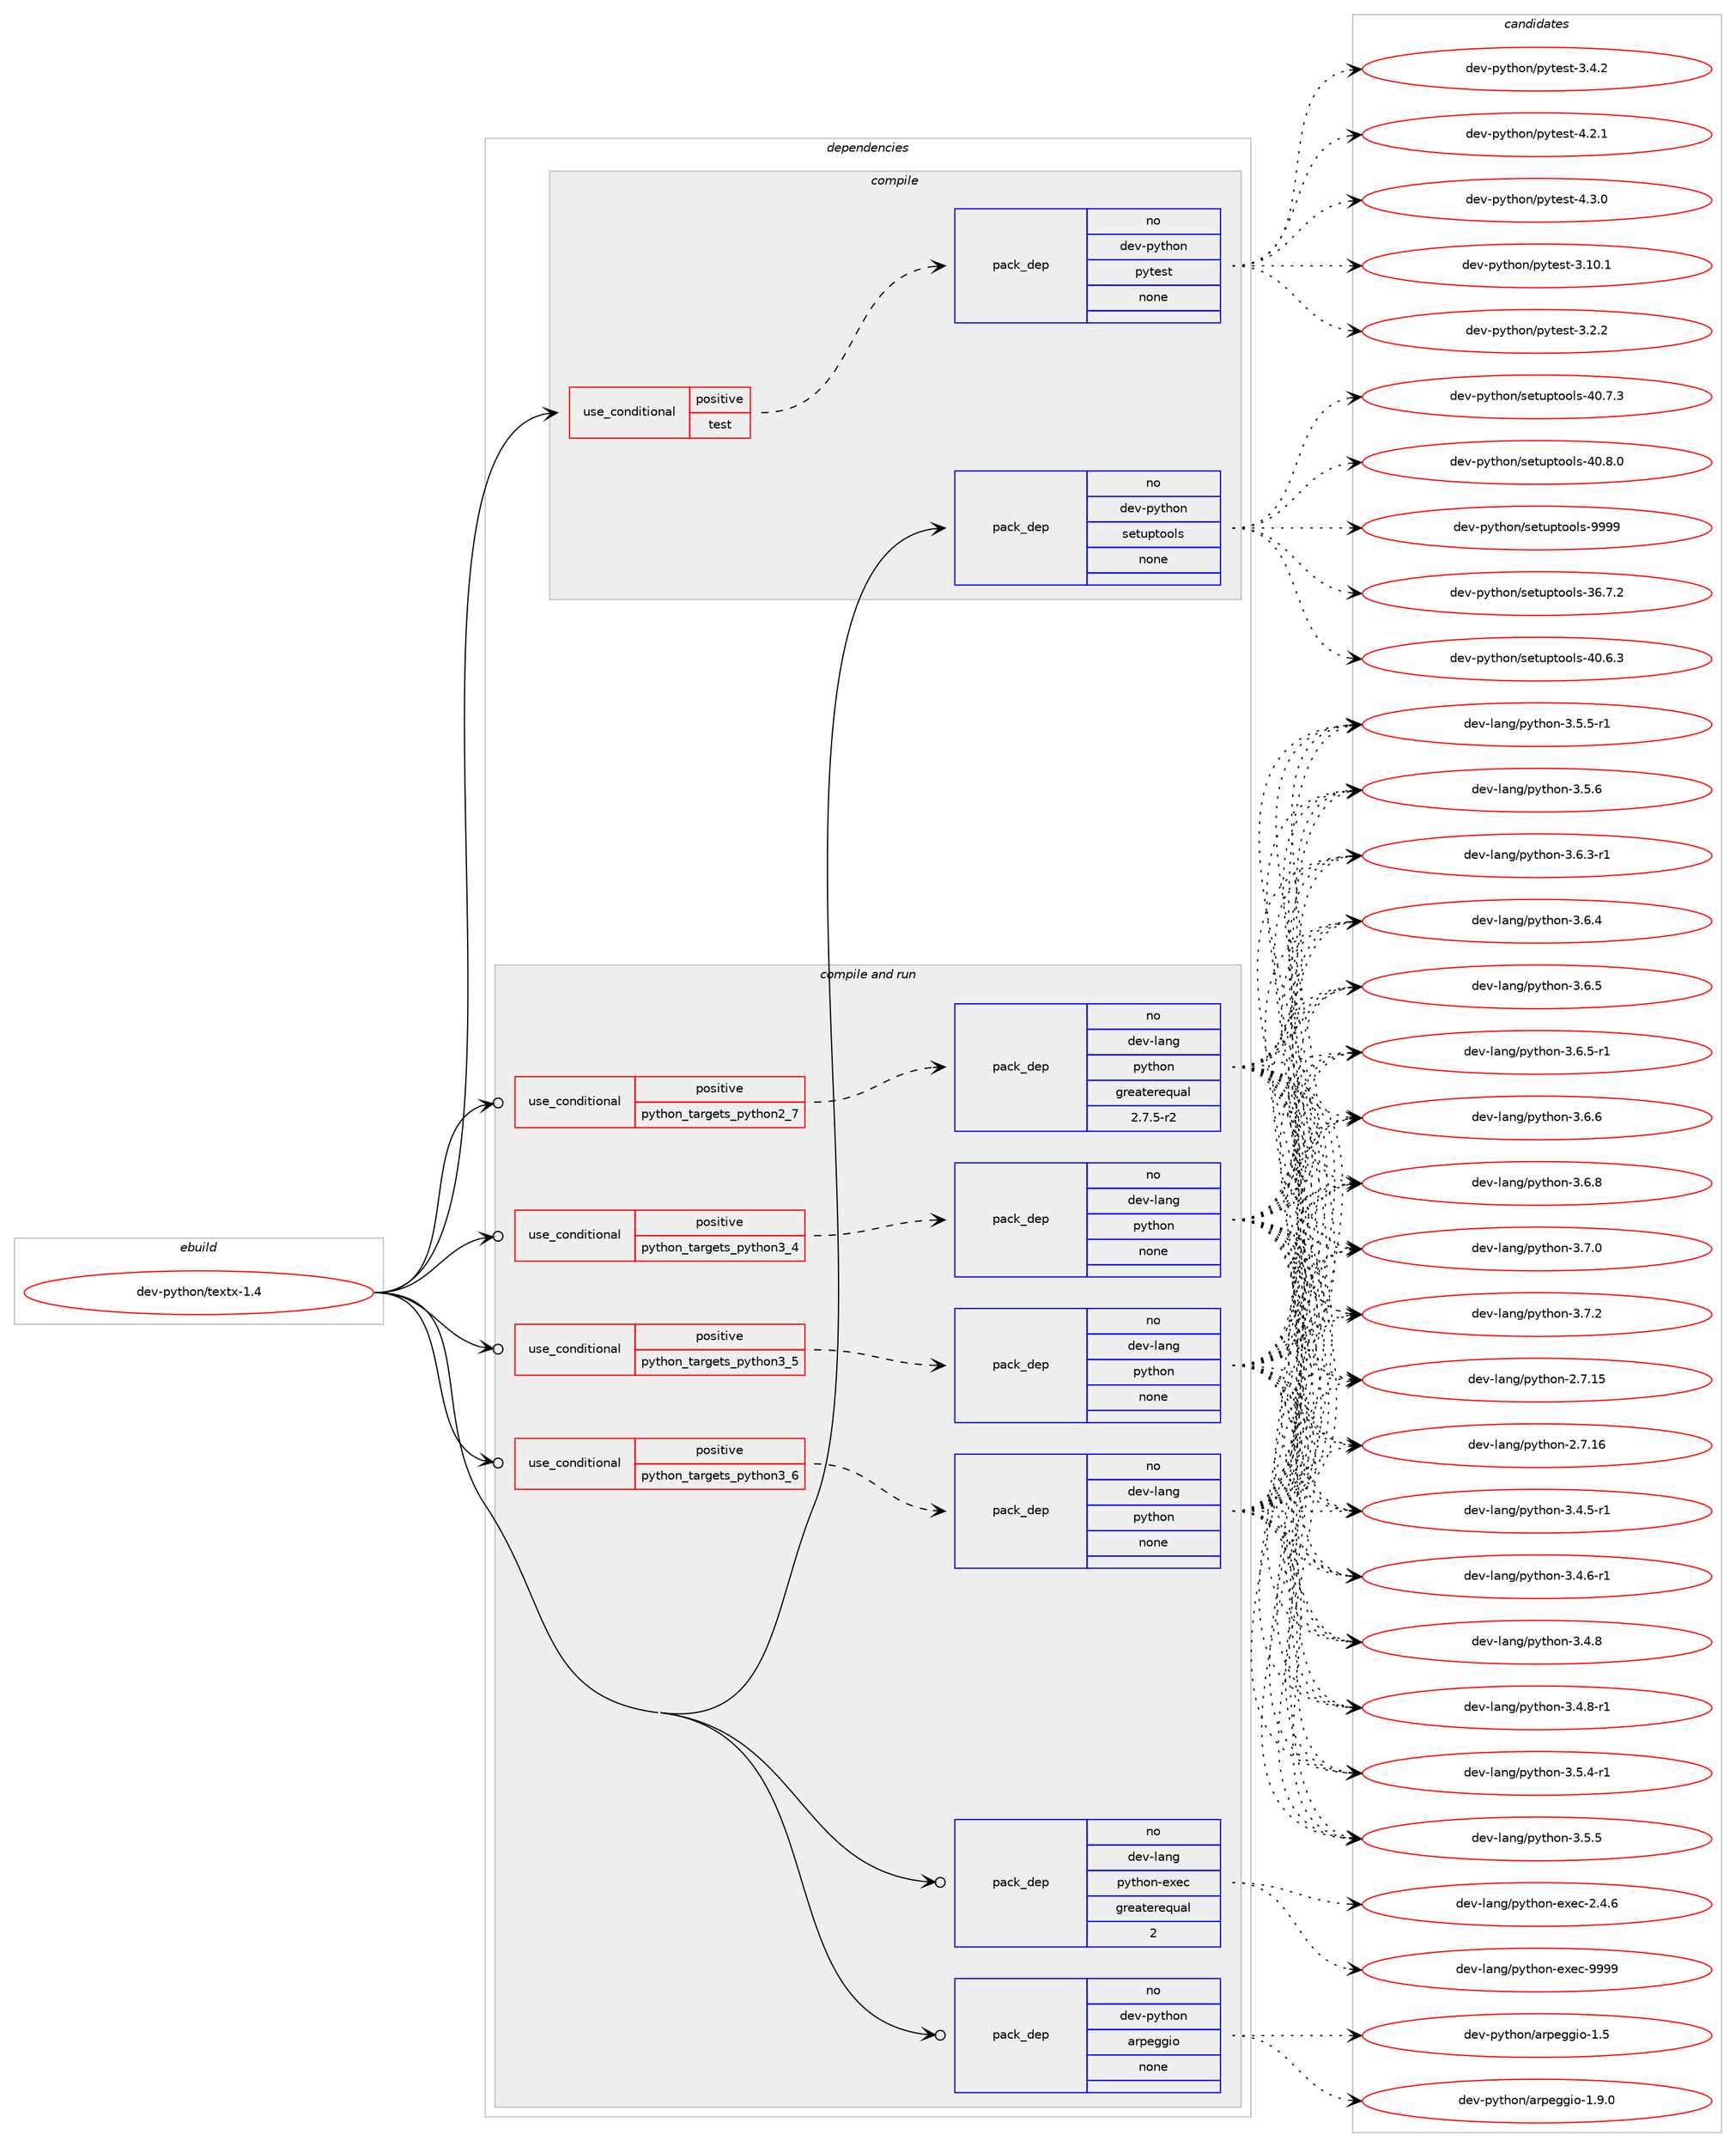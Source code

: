 digraph prolog {

# *************
# Graph options
# *************

newrank=true;
concentrate=true;
compound=true;
graph [rankdir=LR,fontname=Helvetica,fontsize=10,ranksep=1.5];#, ranksep=2.5, nodesep=0.2];
edge  [arrowhead=vee];
node  [fontname=Helvetica,fontsize=10];

# **********
# The ebuild
# **********

subgraph cluster_leftcol {
color=gray;
rank=same;
label=<<i>ebuild</i>>;
id [label="dev-python/textx-1.4", color=red, width=4, href="../dev-python/textx-1.4.svg"];
}

# ****************
# The dependencies
# ****************

subgraph cluster_midcol {
color=gray;
label=<<i>dependencies</i>>;
subgraph cluster_compile {
fillcolor="#eeeeee";
style=filled;
label=<<i>compile</i>>;
subgraph cond385770 {
dependency1444649 [label=<<TABLE BORDER="0" CELLBORDER="1" CELLSPACING="0" CELLPADDING="4"><TR><TD ROWSPAN="3" CELLPADDING="10">use_conditional</TD></TR><TR><TD>positive</TD></TR><TR><TD>test</TD></TR></TABLE>>, shape=none, color=red];
subgraph pack1035516 {
dependency1444650 [label=<<TABLE BORDER="0" CELLBORDER="1" CELLSPACING="0" CELLPADDING="4" WIDTH="220"><TR><TD ROWSPAN="6" CELLPADDING="30">pack_dep</TD></TR><TR><TD WIDTH="110">no</TD></TR><TR><TD>dev-python</TD></TR><TR><TD>pytest</TD></TR><TR><TD>none</TD></TR><TR><TD></TD></TR></TABLE>>, shape=none, color=blue];
}
dependency1444649:e -> dependency1444650:w [weight=20,style="dashed",arrowhead="vee"];
}
id:e -> dependency1444649:w [weight=20,style="solid",arrowhead="vee"];
subgraph pack1035517 {
dependency1444651 [label=<<TABLE BORDER="0" CELLBORDER="1" CELLSPACING="0" CELLPADDING="4" WIDTH="220"><TR><TD ROWSPAN="6" CELLPADDING="30">pack_dep</TD></TR><TR><TD WIDTH="110">no</TD></TR><TR><TD>dev-python</TD></TR><TR><TD>setuptools</TD></TR><TR><TD>none</TD></TR><TR><TD></TD></TR></TABLE>>, shape=none, color=blue];
}
id:e -> dependency1444651:w [weight=20,style="solid",arrowhead="vee"];
}
subgraph cluster_compileandrun {
fillcolor="#eeeeee";
style=filled;
label=<<i>compile and run</i>>;
subgraph cond385771 {
dependency1444652 [label=<<TABLE BORDER="0" CELLBORDER="1" CELLSPACING="0" CELLPADDING="4"><TR><TD ROWSPAN="3" CELLPADDING="10">use_conditional</TD></TR><TR><TD>positive</TD></TR><TR><TD>python_targets_python2_7</TD></TR></TABLE>>, shape=none, color=red];
subgraph pack1035518 {
dependency1444653 [label=<<TABLE BORDER="0" CELLBORDER="1" CELLSPACING="0" CELLPADDING="4" WIDTH="220"><TR><TD ROWSPAN="6" CELLPADDING="30">pack_dep</TD></TR><TR><TD WIDTH="110">no</TD></TR><TR><TD>dev-lang</TD></TR><TR><TD>python</TD></TR><TR><TD>greaterequal</TD></TR><TR><TD>2.7.5-r2</TD></TR></TABLE>>, shape=none, color=blue];
}
dependency1444652:e -> dependency1444653:w [weight=20,style="dashed",arrowhead="vee"];
}
id:e -> dependency1444652:w [weight=20,style="solid",arrowhead="odotvee"];
subgraph cond385772 {
dependency1444654 [label=<<TABLE BORDER="0" CELLBORDER="1" CELLSPACING="0" CELLPADDING="4"><TR><TD ROWSPAN="3" CELLPADDING="10">use_conditional</TD></TR><TR><TD>positive</TD></TR><TR><TD>python_targets_python3_4</TD></TR></TABLE>>, shape=none, color=red];
subgraph pack1035519 {
dependency1444655 [label=<<TABLE BORDER="0" CELLBORDER="1" CELLSPACING="0" CELLPADDING="4" WIDTH="220"><TR><TD ROWSPAN="6" CELLPADDING="30">pack_dep</TD></TR><TR><TD WIDTH="110">no</TD></TR><TR><TD>dev-lang</TD></TR><TR><TD>python</TD></TR><TR><TD>none</TD></TR><TR><TD></TD></TR></TABLE>>, shape=none, color=blue];
}
dependency1444654:e -> dependency1444655:w [weight=20,style="dashed",arrowhead="vee"];
}
id:e -> dependency1444654:w [weight=20,style="solid",arrowhead="odotvee"];
subgraph cond385773 {
dependency1444656 [label=<<TABLE BORDER="0" CELLBORDER="1" CELLSPACING="0" CELLPADDING="4"><TR><TD ROWSPAN="3" CELLPADDING="10">use_conditional</TD></TR><TR><TD>positive</TD></TR><TR><TD>python_targets_python3_5</TD></TR></TABLE>>, shape=none, color=red];
subgraph pack1035520 {
dependency1444657 [label=<<TABLE BORDER="0" CELLBORDER="1" CELLSPACING="0" CELLPADDING="4" WIDTH="220"><TR><TD ROWSPAN="6" CELLPADDING="30">pack_dep</TD></TR><TR><TD WIDTH="110">no</TD></TR><TR><TD>dev-lang</TD></TR><TR><TD>python</TD></TR><TR><TD>none</TD></TR><TR><TD></TD></TR></TABLE>>, shape=none, color=blue];
}
dependency1444656:e -> dependency1444657:w [weight=20,style="dashed",arrowhead="vee"];
}
id:e -> dependency1444656:w [weight=20,style="solid",arrowhead="odotvee"];
subgraph cond385774 {
dependency1444658 [label=<<TABLE BORDER="0" CELLBORDER="1" CELLSPACING="0" CELLPADDING="4"><TR><TD ROWSPAN="3" CELLPADDING="10">use_conditional</TD></TR><TR><TD>positive</TD></TR><TR><TD>python_targets_python3_6</TD></TR></TABLE>>, shape=none, color=red];
subgraph pack1035521 {
dependency1444659 [label=<<TABLE BORDER="0" CELLBORDER="1" CELLSPACING="0" CELLPADDING="4" WIDTH="220"><TR><TD ROWSPAN="6" CELLPADDING="30">pack_dep</TD></TR><TR><TD WIDTH="110">no</TD></TR><TR><TD>dev-lang</TD></TR><TR><TD>python</TD></TR><TR><TD>none</TD></TR><TR><TD></TD></TR></TABLE>>, shape=none, color=blue];
}
dependency1444658:e -> dependency1444659:w [weight=20,style="dashed",arrowhead="vee"];
}
id:e -> dependency1444658:w [weight=20,style="solid",arrowhead="odotvee"];
subgraph pack1035522 {
dependency1444660 [label=<<TABLE BORDER="0" CELLBORDER="1" CELLSPACING="0" CELLPADDING="4" WIDTH="220"><TR><TD ROWSPAN="6" CELLPADDING="30">pack_dep</TD></TR><TR><TD WIDTH="110">no</TD></TR><TR><TD>dev-lang</TD></TR><TR><TD>python-exec</TD></TR><TR><TD>greaterequal</TD></TR><TR><TD>2</TD></TR></TABLE>>, shape=none, color=blue];
}
id:e -> dependency1444660:w [weight=20,style="solid",arrowhead="odotvee"];
subgraph pack1035523 {
dependency1444661 [label=<<TABLE BORDER="0" CELLBORDER="1" CELLSPACING="0" CELLPADDING="4" WIDTH="220"><TR><TD ROWSPAN="6" CELLPADDING="30">pack_dep</TD></TR><TR><TD WIDTH="110">no</TD></TR><TR><TD>dev-python</TD></TR><TR><TD>arpeggio</TD></TR><TR><TD>none</TD></TR><TR><TD></TD></TR></TABLE>>, shape=none, color=blue];
}
id:e -> dependency1444661:w [weight=20,style="solid",arrowhead="odotvee"];
}
subgraph cluster_run {
fillcolor="#eeeeee";
style=filled;
label=<<i>run</i>>;
}
}

# **************
# The candidates
# **************

subgraph cluster_choices {
rank=same;
color=gray;
label=<<i>candidates</i>>;

subgraph choice1035516 {
color=black;
nodesep=1;
choice100101118451121211161041111104711212111610111511645514649484649 [label="dev-python/pytest-3.10.1", color=red, width=4,href="../dev-python/pytest-3.10.1.svg"];
choice1001011184511212111610411111047112121116101115116455146504650 [label="dev-python/pytest-3.2.2", color=red, width=4,href="../dev-python/pytest-3.2.2.svg"];
choice1001011184511212111610411111047112121116101115116455146524650 [label="dev-python/pytest-3.4.2", color=red, width=4,href="../dev-python/pytest-3.4.2.svg"];
choice1001011184511212111610411111047112121116101115116455246504649 [label="dev-python/pytest-4.2.1", color=red, width=4,href="../dev-python/pytest-4.2.1.svg"];
choice1001011184511212111610411111047112121116101115116455246514648 [label="dev-python/pytest-4.3.0", color=red, width=4,href="../dev-python/pytest-4.3.0.svg"];
dependency1444650:e -> choice100101118451121211161041111104711212111610111511645514649484649:w [style=dotted,weight="100"];
dependency1444650:e -> choice1001011184511212111610411111047112121116101115116455146504650:w [style=dotted,weight="100"];
dependency1444650:e -> choice1001011184511212111610411111047112121116101115116455146524650:w [style=dotted,weight="100"];
dependency1444650:e -> choice1001011184511212111610411111047112121116101115116455246504649:w [style=dotted,weight="100"];
dependency1444650:e -> choice1001011184511212111610411111047112121116101115116455246514648:w [style=dotted,weight="100"];
}
subgraph choice1035517 {
color=black;
nodesep=1;
choice100101118451121211161041111104711510111611711211611111110811545515446554650 [label="dev-python/setuptools-36.7.2", color=red, width=4,href="../dev-python/setuptools-36.7.2.svg"];
choice100101118451121211161041111104711510111611711211611111110811545524846544651 [label="dev-python/setuptools-40.6.3", color=red, width=4,href="../dev-python/setuptools-40.6.3.svg"];
choice100101118451121211161041111104711510111611711211611111110811545524846554651 [label="dev-python/setuptools-40.7.3", color=red, width=4,href="../dev-python/setuptools-40.7.3.svg"];
choice100101118451121211161041111104711510111611711211611111110811545524846564648 [label="dev-python/setuptools-40.8.0", color=red, width=4,href="../dev-python/setuptools-40.8.0.svg"];
choice10010111845112121116104111110471151011161171121161111111081154557575757 [label="dev-python/setuptools-9999", color=red, width=4,href="../dev-python/setuptools-9999.svg"];
dependency1444651:e -> choice100101118451121211161041111104711510111611711211611111110811545515446554650:w [style=dotted,weight="100"];
dependency1444651:e -> choice100101118451121211161041111104711510111611711211611111110811545524846544651:w [style=dotted,weight="100"];
dependency1444651:e -> choice100101118451121211161041111104711510111611711211611111110811545524846554651:w [style=dotted,weight="100"];
dependency1444651:e -> choice100101118451121211161041111104711510111611711211611111110811545524846564648:w [style=dotted,weight="100"];
dependency1444651:e -> choice10010111845112121116104111110471151011161171121161111111081154557575757:w [style=dotted,weight="100"];
}
subgraph choice1035518 {
color=black;
nodesep=1;
choice10010111845108971101034711212111610411111045504655464953 [label="dev-lang/python-2.7.15", color=red, width=4,href="../dev-lang/python-2.7.15.svg"];
choice10010111845108971101034711212111610411111045504655464954 [label="dev-lang/python-2.7.16", color=red, width=4,href="../dev-lang/python-2.7.16.svg"];
choice1001011184510897110103471121211161041111104551465246534511449 [label="dev-lang/python-3.4.5-r1", color=red, width=4,href="../dev-lang/python-3.4.5-r1.svg"];
choice1001011184510897110103471121211161041111104551465246544511449 [label="dev-lang/python-3.4.6-r1", color=red, width=4,href="../dev-lang/python-3.4.6-r1.svg"];
choice100101118451089711010347112121116104111110455146524656 [label="dev-lang/python-3.4.8", color=red, width=4,href="../dev-lang/python-3.4.8.svg"];
choice1001011184510897110103471121211161041111104551465246564511449 [label="dev-lang/python-3.4.8-r1", color=red, width=4,href="../dev-lang/python-3.4.8-r1.svg"];
choice1001011184510897110103471121211161041111104551465346524511449 [label="dev-lang/python-3.5.4-r1", color=red, width=4,href="../dev-lang/python-3.5.4-r1.svg"];
choice100101118451089711010347112121116104111110455146534653 [label="dev-lang/python-3.5.5", color=red, width=4,href="../dev-lang/python-3.5.5.svg"];
choice1001011184510897110103471121211161041111104551465346534511449 [label="dev-lang/python-3.5.5-r1", color=red, width=4,href="../dev-lang/python-3.5.5-r1.svg"];
choice100101118451089711010347112121116104111110455146534654 [label="dev-lang/python-3.5.6", color=red, width=4,href="../dev-lang/python-3.5.6.svg"];
choice1001011184510897110103471121211161041111104551465446514511449 [label="dev-lang/python-3.6.3-r1", color=red, width=4,href="../dev-lang/python-3.6.3-r1.svg"];
choice100101118451089711010347112121116104111110455146544652 [label="dev-lang/python-3.6.4", color=red, width=4,href="../dev-lang/python-3.6.4.svg"];
choice100101118451089711010347112121116104111110455146544653 [label="dev-lang/python-3.6.5", color=red, width=4,href="../dev-lang/python-3.6.5.svg"];
choice1001011184510897110103471121211161041111104551465446534511449 [label="dev-lang/python-3.6.5-r1", color=red, width=4,href="../dev-lang/python-3.6.5-r1.svg"];
choice100101118451089711010347112121116104111110455146544654 [label="dev-lang/python-3.6.6", color=red, width=4,href="../dev-lang/python-3.6.6.svg"];
choice100101118451089711010347112121116104111110455146544656 [label="dev-lang/python-3.6.8", color=red, width=4,href="../dev-lang/python-3.6.8.svg"];
choice100101118451089711010347112121116104111110455146554648 [label="dev-lang/python-3.7.0", color=red, width=4,href="../dev-lang/python-3.7.0.svg"];
choice100101118451089711010347112121116104111110455146554650 [label="dev-lang/python-3.7.2", color=red, width=4,href="../dev-lang/python-3.7.2.svg"];
dependency1444653:e -> choice10010111845108971101034711212111610411111045504655464953:w [style=dotted,weight="100"];
dependency1444653:e -> choice10010111845108971101034711212111610411111045504655464954:w [style=dotted,weight="100"];
dependency1444653:e -> choice1001011184510897110103471121211161041111104551465246534511449:w [style=dotted,weight="100"];
dependency1444653:e -> choice1001011184510897110103471121211161041111104551465246544511449:w [style=dotted,weight="100"];
dependency1444653:e -> choice100101118451089711010347112121116104111110455146524656:w [style=dotted,weight="100"];
dependency1444653:e -> choice1001011184510897110103471121211161041111104551465246564511449:w [style=dotted,weight="100"];
dependency1444653:e -> choice1001011184510897110103471121211161041111104551465346524511449:w [style=dotted,weight="100"];
dependency1444653:e -> choice100101118451089711010347112121116104111110455146534653:w [style=dotted,weight="100"];
dependency1444653:e -> choice1001011184510897110103471121211161041111104551465346534511449:w [style=dotted,weight="100"];
dependency1444653:e -> choice100101118451089711010347112121116104111110455146534654:w [style=dotted,weight="100"];
dependency1444653:e -> choice1001011184510897110103471121211161041111104551465446514511449:w [style=dotted,weight="100"];
dependency1444653:e -> choice100101118451089711010347112121116104111110455146544652:w [style=dotted,weight="100"];
dependency1444653:e -> choice100101118451089711010347112121116104111110455146544653:w [style=dotted,weight="100"];
dependency1444653:e -> choice1001011184510897110103471121211161041111104551465446534511449:w [style=dotted,weight="100"];
dependency1444653:e -> choice100101118451089711010347112121116104111110455146544654:w [style=dotted,weight="100"];
dependency1444653:e -> choice100101118451089711010347112121116104111110455146544656:w [style=dotted,weight="100"];
dependency1444653:e -> choice100101118451089711010347112121116104111110455146554648:w [style=dotted,weight="100"];
dependency1444653:e -> choice100101118451089711010347112121116104111110455146554650:w [style=dotted,weight="100"];
}
subgraph choice1035519 {
color=black;
nodesep=1;
choice10010111845108971101034711212111610411111045504655464953 [label="dev-lang/python-2.7.15", color=red, width=4,href="../dev-lang/python-2.7.15.svg"];
choice10010111845108971101034711212111610411111045504655464954 [label="dev-lang/python-2.7.16", color=red, width=4,href="../dev-lang/python-2.7.16.svg"];
choice1001011184510897110103471121211161041111104551465246534511449 [label="dev-lang/python-3.4.5-r1", color=red, width=4,href="../dev-lang/python-3.4.5-r1.svg"];
choice1001011184510897110103471121211161041111104551465246544511449 [label="dev-lang/python-3.4.6-r1", color=red, width=4,href="../dev-lang/python-3.4.6-r1.svg"];
choice100101118451089711010347112121116104111110455146524656 [label="dev-lang/python-3.4.8", color=red, width=4,href="../dev-lang/python-3.4.8.svg"];
choice1001011184510897110103471121211161041111104551465246564511449 [label="dev-lang/python-3.4.8-r1", color=red, width=4,href="../dev-lang/python-3.4.8-r1.svg"];
choice1001011184510897110103471121211161041111104551465346524511449 [label="dev-lang/python-3.5.4-r1", color=red, width=4,href="../dev-lang/python-3.5.4-r1.svg"];
choice100101118451089711010347112121116104111110455146534653 [label="dev-lang/python-3.5.5", color=red, width=4,href="../dev-lang/python-3.5.5.svg"];
choice1001011184510897110103471121211161041111104551465346534511449 [label="dev-lang/python-3.5.5-r1", color=red, width=4,href="../dev-lang/python-3.5.5-r1.svg"];
choice100101118451089711010347112121116104111110455146534654 [label="dev-lang/python-3.5.6", color=red, width=4,href="../dev-lang/python-3.5.6.svg"];
choice1001011184510897110103471121211161041111104551465446514511449 [label="dev-lang/python-3.6.3-r1", color=red, width=4,href="../dev-lang/python-3.6.3-r1.svg"];
choice100101118451089711010347112121116104111110455146544652 [label="dev-lang/python-3.6.4", color=red, width=4,href="../dev-lang/python-3.6.4.svg"];
choice100101118451089711010347112121116104111110455146544653 [label="dev-lang/python-3.6.5", color=red, width=4,href="../dev-lang/python-3.6.5.svg"];
choice1001011184510897110103471121211161041111104551465446534511449 [label="dev-lang/python-3.6.5-r1", color=red, width=4,href="../dev-lang/python-3.6.5-r1.svg"];
choice100101118451089711010347112121116104111110455146544654 [label="dev-lang/python-3.6.6", color=red, width=4,href="../dev-lang/python-3.6.6.svg"];
choice100101118451089711010347112121116104111110455146544656 [label="dev-lang/python-3.6.8", color=red, width=4,href="../dev-lang/python-3.6.8.svg"];
choice100101118451089711010347112121116104111110455146554648 [label="dev-lang/python-3.7.0", color=red, width=4,href="../dev-lang/python-3.7.0.svg"];
choice100101118451089711010347112121116104111110455146554650 [label="dev-lang/python-3.7.2", color=red, width=4,href="../dev-lang/python-3.7.2.svg"];
dependency1444655:e -> choice10010111845108971101034711212111610411111045504655464953:w [style=dotted,weight="100"];
dependency1444655:e -> choice10010111845108971101034711212111610411111045504655464954:w [style=dotted,weight="100"];
dependency1444655:e -> choice1001011184510897110103471121211161041111104551465246534511449:w [style=dotted,weight="100"];
dependency1444655:e -> choice1001011184510897110103471121211161041111104551465246544511449:w [style=dotted,weight="100"];
dependency1444655:e -> choice100101118451089711010347112121116104111110455146524656:w [style=dotted,weight="100"];
dependency1444655:e -> choice1001011184510897110103471121211161041111104551465246564511449:w [style=dotted,weight="100"];
dependency1444655:e -> choice1001011184510897110103471121211161041111104551465346524511449:w [style=dotted,weight="100"];
dependency1444655:e -> choice100101118451089711010347112121116104111110455146534653:w [style=dotted,weight="100"];
dependency1444655:e -> choice1001011184510897110103471121211161041111104551465346534511449:w [style=dotted,weight="100"];
dependency1444655:e -> choice100101118451089711010347112121116104111110455146534654:w [style=dotted,weight="100"];
dependency1444655:e -> choice1001011184510897110103471121211161041111104551465446514511449:w [style=dotted,weight="100"];
dependency1444655:e -> choice100101118451089711010347112121116104111110455146544652:w [style=dotted,weight="100"];
dependency1444655:e -> choice100101118451089711010347112121116104111110455146544653:w [style=dotted,weight="100"];
dependency1444655:e -> choice1001011184510897110103471121211161041111104551465446534511449:w [style=dotted,weight="100"];
dependency1444655:e -> choice100101118451089711010347112121116104111110455146544654:w [style=dotted,weight="100"];
dependency1444655:e -> choice100101118451089711010347112121116104111110455146544656:w [style=dotted,weight="100"];
dependency1444655:e -> choice100101118451089711010347112121116104111110455146554648:w [style=dotted,weight="100"];
dependency1444655:e -> choice100101118451089711010347112121116104111110455146554650:w [style=dotted,weight="100"];
}
subgraph choice1035520 {
color=black;
nodesep=1;
choice10010111845108971101034711212111610411111045504655464953 [label="dev-lang/python-2.7.15", color=red, width=4,href="../dev-lang/python-2.7.15.svg"];
choice10010111845108971101034711212111610411111045504655464954 [label="dev-lang/python-2.7.16", color=red, width=4,href="../dev-lang/python-2.7.16.svg"];
choice1001011184510897110103471121211161041111104551465246534511449 [label="dev-lang/python-3.4.5-r1", color=red, width=4,href="../dev-lang/python-3.4.5-r1.svg"];
choice1001011184510897110103471121211161041111104551465246544511449 [label="dev-lang/python-3.4.6-r1", color=red, width=4,href="../dev-lang/python-3.4.6-r1.svg"];
choice100101118451089711010347112121116104111110455146524656 [label="dev-lang/python-3.4.8", color=red, width=4,href="../dev-lang/python-3.4.8.svg"];
choice1001011184510897110103471121211161041111104551465246564511449 [label="dev-lang/python-3.4.8-r1", color=red, width=4,href="../dev-lang/python-3.4.8-r1.svg"];
choice1001011184510897110103471121211161041111104551465346524511449 [label="dev-lang/python-3.5.4-r1", color=red, width=4,href="../dev-lang/python-3.5.4-r1.svg"];
choice100101118451089711010347112121116104111110455146534653 [label="dev-lang/python-3.5.5", color=red, width=4,href="../dev-lang/python-3.5.5.svg"];
choice1001011184510897110103471121211161041111104551465346534511449 [label="dev-lang/python-3.5.5-r1", color=red, width=4,href="../dev-lang/python-3.5.5-r1.svg"];
choice100101118451089711010347112121116104111110455146534654 [label="dev-lang/python-3.5.6", color=red, width=4,href="../dev-lang/python-3.5.6.svg"];
choice1001011184510897110103471121211161041111104551465446514511449 [label="dev-lang/python-3.6.3-r1", color=red, width=4,href="../dev-lang/python-3.6.3-r1.svg"];
choice100101118451089711010347112121116104111110455146544652 [label="dev-lang/python-3.6.4", color=red, width=4,href="../dev-lang/python-3.6.4.svg"];
choice100101118451089711010347112121116104111110455146544653 [label="dev-lang/python-3.6.5", color=red, width=4,href="../dev-lang/python-3.6.5.svg"];
choice1001011184510897110103471121211161041111104551465446534511449 [label="dev-lang/python-3.6.5-r1", color=red, width=4,href="../dev-lang/python-3.6.5-r1.svg"];
choice100101118451089711010347112121116104111110455146544654 [label="dev-lang/python-3.6.6", color=red, width=4,href="../dev-lang/python-3.6.6.svg"];
choice100101118451089711010347112121116104111110455146544656 [label="dev-lang/python-3.6.8", color=red, width=4,href="../dev-lang/python-3.6.8.svg"];
choice100101118451089711010347112121116104111110455146554648 [label="dev-lang/python-3.7.0", color=red, width=4,href="../dev-lang/python-3.7.0.svg"];
choice100101118451089711010347112121116104111110455146554650 [label="dev-lang/python-3.7.2", color=red, width=4,href="../dev-lang/python-3.7.2.svg"];
dependency1444657:e -> choice10010111845108971101034711212111610411111045504655464953:w [style=dotted,weight="100"];
dependency1444657:e -> choice10010111845108971101034711212111610411111045504655464954:w [style=dotted,weight="100"];
dependency1444657:e -> choice1001011184510897110103471121211161041111104551465246534511449:w [style=dotted,weight="100"];
dependency1444657:e -> choice1001011184510897110103471121211161041111104551465246544511449:w [style=dotted,weight="100"];
dependency1444657:e -> choice100101118451089711010347112121116104111110455146524656:w [style=dotted,weight="100"];
dependency1444657:e -> choice1001011184510897110103471121211161041111104551465246564511449:w [style=dotted,weight="100"];
dependency1444657:e -> choice1001011184510897110103471121211161041111104551465346524511449:w [style=dotted,weight="100"];
dependency1444657:e -> choice100101118451089711010347112121116104111110455146534653:w [style=dotted,weight="100"];
dependency1444657:e -> choice1001011184510897110103471121211161041111104551465346534511449:w [style=dotted,weight="100"];
dependency1444657:e -> choice100101118451089711010347112121116104111110455146534654:w [style=dotted,weight="100"];
dependency1444657:e -> choice1001011184510897110103471121211161041111104551465446514511449:w [style=dotted,weight="100"];
dependency1444657:e -> choice100101118451089711010347112121116104111110455146544652:w [style=dotted,weight="100"];
dependency1444657:e -> choice100101118451089711010347112121116104111110455146544653:w [style=dotted,weight="100"];
dependency1444657:e -> choice1001011184510897110103471121211161041111104551465446534511449:w [style=dotted,weight="100"];
dependency1444657:e -> choice100101118451089711010347112121116104111110455146544654:w [style=dotted,weight="100"];
dependency1444657:e -> choice100101118451089711010347112121116104111110455146544656:w [style=dotted,weight="100"];
dependency1444657:e -> choice100101118451089711010347112121116104111110455146554648:w [style=dotted,weight="100"];
dependency1444657:e -> choice100101118451089711010347112121116104111110455146554650:w [style=dotted,weight="100"];
}
subgraph choice1035521 {
color=black;
nodesep=1;
choice10010111845108971101034711212111610411111045504655464953 [label="dev-lang/python-2.7.15", color=red, width=4,href="../dev-lang/python-2.7.15.svg"];
choice10010111845108971101034711212111610411111045504655464954 [label="dev-lang/python-2.7.16", color=red, width=4,href="../dev-lang/python-2.7.16.svg"];
choice1001011184510897110103471121211161041111104551465246534511449 [label="dev-lang/python-3.4.5-r1", color=red, width=4,href="../dev-lang/python-3.4.5-r1.svg"];
choice1001011184510897110103471121211161041111104551465246544511449 [label="dev-lang/python-3.4.6-r1", color=red, width=4,href="../dev-lang/python-3.4.6-r1.svg"];
choice100101118451089711010347112121116104111110455146524656 [label="dev-lang/python-3.4.8", color=red, width=4,href="../dev-lang/python-3.4.8.svg"];
choice1001011184510897110103471121211161041111104551465246564511449 [label="dev-lang/python-3.4.8-r1", color=red, width=4,href="../dev-lang/python-3.4.8-r1.svg"];
choice1001011184510897110103471121211161041111104551465346524511449 [label="dev-lang/python-3.5.4-r1", color=red, width=4,href="../dev-lang/python-3.5.4-r1.svg"];
choice100101118451089711010347112121116104111110455146534653 [label="dev-lang/python-3.5.5", color=red, width=4,href="../dev-lang/python-3.5.5.svg"];
choice1001011184510897110103471121211161041111104551465346534511449 [label="dev-lang/python-3.5.5-r1", color=red, width=4,href="../dev-lang/python-3.5.5-r1.svg"];
choice100101118451089711010347112121116104111110455146534654 [label="dev-lang/python-3.5.6", color=red, width=4,href="../dev-lang/python-3.5.6.svg"];
choice1001011184510897110103471121211161041111104551465446514511449 [label="dev-lang/python-3.6.3-r1", color=red, width=4,href="../dev-lang/python-3.6.3-r1.svg"];
choice100101118451089711010347112121116104111110455146544652 [label="dev-lang/python-3.6.4", color=red, width=4,href="../dev-lang/python-3.6.4.svg"];
choice100101118451089711010347112121116104111110455146544653 [label="dev-lang/python-3.6.5", color=red, width=4,href="../dev-lang/python-3.6.5.svg"];
choice1001011184510897110103471121211161041111104551465446534511449 [label="dev-lang/python-3.6.5-r1", color=red, width=4,href="../dev-lang/python-3.6.5-r1.svg"];
choice100101118451089711010347112121116104111110455146544654 [label="dev-lang/python-3.6.6", color=red, width=4,href="../dev-lang/python-3.6.6.svg"];
choice100101118451089711010347112121116104111110455146544656 [label="dev-lang/python-3.6.8", color=red, width=4,href="../dev-lang/python-3.6.8.svg"];
choice100101118451089711010347112121116104111110455146554648 [label="dev-lang/python-3.7.0", color=red, width=4,href="../dev-lang/python-3.7.0.svg"];
choice100101118451089711010347112121116104111110455146554650 [label="dev-lang/python-3.7.2", color=red, width=4,href="../dev-lang/python-3.7.2.svg"];
dependency1444659:e -> choice10010111845108971101034711212111610411111045504655464953:w [style=dotted,weight="100"];
dependency1444659:e -> choice10010111845108971101034711212111610411111045504655464954:w [style=dotted,weight="100"];
dependency1444659:e -> choice1001011184510897110103471121211161041111104551465246534511449:w [style=dotted,weight="100"];
dependency1444659:e -> choice1001011184510897110103471121211161041111104551465246544511449:w [style=dotted,weight="100"];
dependency1444659:e -> choice100101118451089711010347112121116104111110455146524656:w [style=dotted,weight="100"];
dependency1444659:e -> choice1001011184510897110103471121211161041111104551465246564511449:w [style=dotted,weight="100"];
dependency1444659:e -> choice1001011184510897110103471121211161041111104551465346524511449:w [style=dotted,weight="100"];
dependency1444659:e -> choice100101118451089711010347112121116104111110455146534653:w [style=dotted,weight="100"];
dependency1444659:e -> choice1001011184510897110103471121211161041111104551465346534511449:w [style=dotted,weight="100"];
dependency1444659:e -> choice100101118451089711010347112121116104111110455146534654:w [style=dotted,weight="100"];
dependency1444659:e -> choice1001011184510897110103471121211161041111104551465446514511449:w [style=dotted,weight="100"];
dependency1444659:e -> choice100101118451089711010347112121116104111110455146544652:w [style=dotted,weight="100"];
dependency1444659:e -> choice100101118451089711010347112121116104111110455146544653:w [style=dotted,weight="100"];
dependency1444659:e -> choice1001011184510897110103471121211161041111104551465446534511449:w [style=dotted,weight="100"];
dependency1444659:e -> choice100101118451089711010347112121116104111110455146544654:w [style=dotted,weight="100"];
dependency1444659:e -> choice100101118451089711010347112121116104111110455146544656:w [style=dotted,weight="100"];
dependency1444659:e -> choice100101118451089711010347112121116104111110455146554648:w [style=dotted,weight="100"];
dependency1444659:e -> choice100101118451089711010347112121116104111110455146554650:w [style=dotted,weight="100"];
}
subgraph choice1035522 {
color=black;
nodesep=1;
choice1001011184510897110103471121211161041111104510112010199455046524654 [label="dev-lang/python-exec-2.4.6", color=red, width=4,href="../dev-lang/python-exec-2.4.6.svg"];
choice10010111845108971101034711212111610411111045101120101994557575757 [label="dev-lang/python-exec-9999", color=red, width=4,href="../dev-lang/python-exec-9999.svg"];
dependency1444660:e -> choice1001011184510897110103471121211161041111104510112010199455046524654:w [style=dotted,weight="100"];
dependency1444660:e -> choice10010111845108971101034711212111610411111045101120101994557575757:w [style=dotted,weight="100"];
}
subgraph choice1035523 {
color=black;
nodesep=1;
choice10010111845112121116104111110479711411210110310310511145494653 [label="dev-python/arpeggio-1.5", color=red, width=4,href="../dev-python/arpeggio-1.5.svg"];
choice100101118451121211161041111104797114112101103103105111454946574648 [label="dev-python/arpeggio-1.9.0", color=red, width=4,href="../dev-python/arpeggio-1.9.0.svg"];
dependency1444661:e -> choice10010111845112121116104111110479711411210110310310511145494653:w [style=dotted,weight="100"];
dependency1444661:e -> choice100101118451121211161041111104797114112101103103105111454946574648:w [style=dotted,weight="100"];
}
}

}
